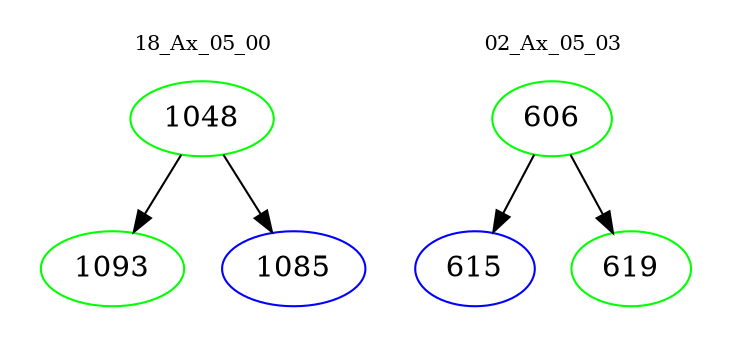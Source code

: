 digraph{
subgraph cluster_0 {
color = white
label = "18_Ax_05_00";
fontsize=10;
T0_1048 [label="1048", color="green"]
T0_1048 -> T0_1093 [color="black"]
T0_1093 [label="1093", color="green"]
T0_1048 -> T0_1085 [color="black"]
T0_1085 [label="1085", color="blue"]
}
subgraph cluster_1 {
color = white
label = "02_Ax_05_03";
fontsize=10;
T1_606 [label="606", color="green"]
T1_606 -> T1_615 [color="black"]
T1_615 [label="615", color="blue"]
T1_606 -> T1_619 [color="black"]
T1_619 [label="619", color="green"]
}
}
